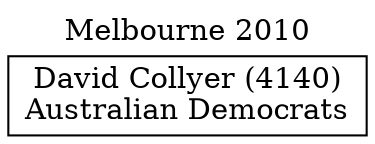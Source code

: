 // House preference flow
digraph "David Collyer (4140)_Melbourne_2010" {
	graph [label="Melbourne 2010" labelloc=t mclimit=10]
	node [shape=box]
	"David Collyer (4140)" [label="David Collyer (4140)
Australian Democrats"]
}
